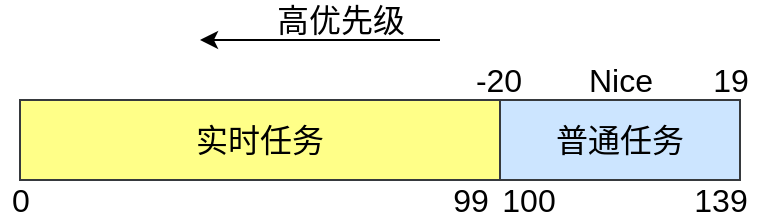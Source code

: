 <mxfile version="13.8.1" type="github">
  <diagram id="ra5aHR82CHhgzafICrF0" name="第 1 页">
    <mxGraphModel dx="1102" dy="582" grid="1" gridSize="10" guides="1" tooltips="1" connect="1" arrows="1" fold="1" page="1" pageScale="1" pageWidth="827" pageHeight="1169" math="0" shadow="0">
      <root>
        <mxCell id="0" />
        <mxCell id="1" parent="0" />
        <mxCell id="wwp1n0GaFNwt0heOWrXo-1" value="实时任务" style="rounded=0;whiteSpace=wrap;html=1;fontSize=16;fillColor=#ffff88;strokeColor=#36393d;" vertex="1" parent="1">
          <mxGeometry x="160" y="200" width="240" height="40" as="geometry" />
        </mxCell>
        <mxCell id="wwp1n0GaFNwt0heOWrXo-3" value="普通任务" style="rounded=0;whiteSpace=wrap;html=1;fontSize=16;fillColor=#cce5ff;strokeColor=#36393d;" vertex="1" parent="1">
          <mxGeometry x="400" y="200" width="120" height="40" as="geometry" />
        </mxCell>
        <mxCell id="wwp1n0GaFNwt0heOWrXo-4" value="0" style="text;html=1;align=center;verticalAlign=middle;resizable=0;points=[];autosize=1;fontSize=16;" vertex="1" parent="1">
          <mxGeometry x="150" y="240" width="20" height="20" as="geometry" />
        </mxCell>
        <mxCell id="wwp1n0GaFNwt0heOWrXo-6" value="99" style="text;html=1;align=center;verticalAlign=middle;resizable=0;points=[];autosize=1;fontSize=16;" vertex="1" parent="1">
          <mxGeometry x="370" y="240" width="30" height="20" as="geometry" />
        </mxCell>
        <mxCell id="wwp1n0GaFNwt0heOWrXo-7" value="139" style="text;html=1;align=center;verticalAlign=middle;resizable=0;points=[];autosize=1;fontSize=16;" vertex="1" parent="1">
          <mxGeometry x="490" y="240" width="40" height="20" as="geometry" />
        </mxCell>
        <mxCell id="wwp1n0GaFNwt0heOWrXo-8" value="-20" style="text;html=1;align=center;verticalAlign=middle;resizable=0;points=[];autosize=1;fontSize=16;" vertex="1" parent="1">
          <mxGeometry x="379" y="180" width="40" height="20" as="geometry" />
        </mxCell>
        <mxCell id="wwp1n0GaFNwt0heOWrXo-9" value="19" style="text;html=1;align=center;verticalAlign=middle;resizable=0;points=[];autosize=1;fontSize=16;" vertex="1" parent="1">
          <mxGeometry x="500" y="180" width="30" height="20" as="geometry" />
        </mxCell>
        <mxCell id="wwp1n0GaFNwt0heOWrXo-10" value="Nice" style="text;html=1;align=center;verticalAlign=middle;resizable=0;points=[];autosize=1;fontSize=16;" vertex="1" parent="1">
          <mxGeometry x="435" y="180" width="50" height="20" as="geometry" />
        </mxCell>
        <mxCell id="wwp1n0GaFNwt0heOWrXo-11" value="100" style="text;html=1;align=center;verticalAlign=middle;resizable=0;points=[];autosize=1;fontSize=16;" vertex="1" parent="1">
          <mxGeometry x="394" y="240" width="40" height="20" as="geometry" />
        </mxCell>
        <mxCell id="wwp1n0GaFNwt0heOWrXo-12" value="" style="endArrow=classic;html=1;fontSize=16;" edge="1" parent="1">
          <mxGeometry width="50" height="50" relative="1" as="geometry">
            <mxPoint x="370" y="170" as="sourcePoint" />
            <mxPoint x="250" y="170" as="targetPoint" />
          </mxGeometry>
        </mxCell>
        <mxCell id="wwp1n0GaFNwt0heOWrXo-13" value="高优先级" style="text;html=1;align=center;verticalAlign=middle;resizable=0;points=[];autosize=1;fontSize=16;" vertex="1" parent="1">
          <mxGeometry x="280" y="150" width="80" height="20" as="geometry" />
        </mxCell>
      </root>
    </mxGraphModel>
  </diagram>
</mxfile>
